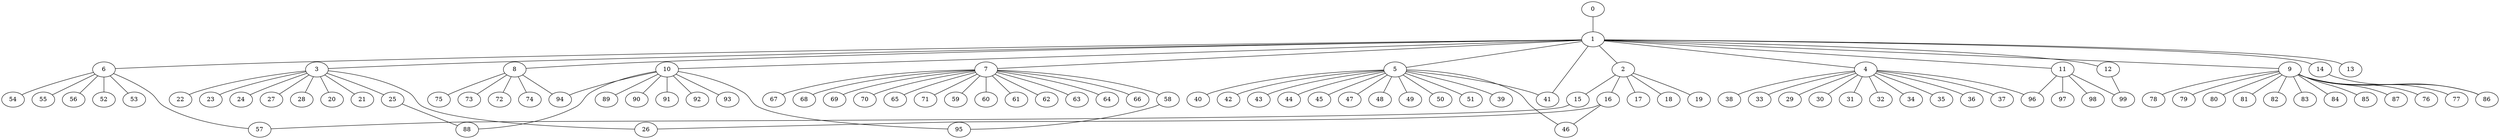 
graph graphname {
    0 -- 1
1 -- 2
1 -- 3
1 -- 4
1 -- 5
1 -- 6
1 -- 7
1 -- 8
1 -- 9
1 -- 10
1 -- 11
1 -- 12
1 -- 13
1 -- 14
1 -- 41
2 -- 15
2 -- 16
2 -- 17
2 -- 18
2 -- 19
3 -- 20
3 -- 21
3 -- 22
3 -- 23
3 -- 24
3 -- 25
3 -- 26
3 -- 27
3 -- 28
4 -- 32
4 -- 34
4 -- 35
4 -- 36
4 -- 37
4 -- 38
4 -- 33
4 -- 29
4 -- 30
4 -- 31
4 -- 96
5 -- 39
5 -- 40
5 -- 41
5 -- 42
5 -- 43
5 -- 44
5 -- 45
5 -- 46
5 -- 47
5 -- 48
5 -- 49
5 -- 50
5 -- 51
6 -- 52
6 -- 53
6 -- 54
6 -- 55
6 -- 56
6 -- 57
7 -- 64
7 -- 66
7 -- 67
7 -- 68
7 -- 69
7 -- 70
7 -- 65
7 -- 71
7 -- 58
7 -- 59
7 -- 60
7 -- 61
7 -- 62
7 -- 63
8 -- 72
8 -- 74
8 -- 75
8 -- 73
8 -- 94
9 -- 76
9 -- 77
9 -- 78
9 -- 79
9 -- 80
9 -- 81
9 -- 82
9 -- 83
9 -- 84
9 -- 85
9 -- 86
9 -- 87
10 -- 88
10 -- 89
10 -- 90
10 -- 91
10 -- 92
10 -- 93
10 -- 94
10 -- 95
11 -- 96
11 -- 98
11 -- 99
11 -- 97
12 -- 99
14 -- 86
15 -- 57
16 -- 26
16 -- 46
25 -- 88
58 -- 95

}
